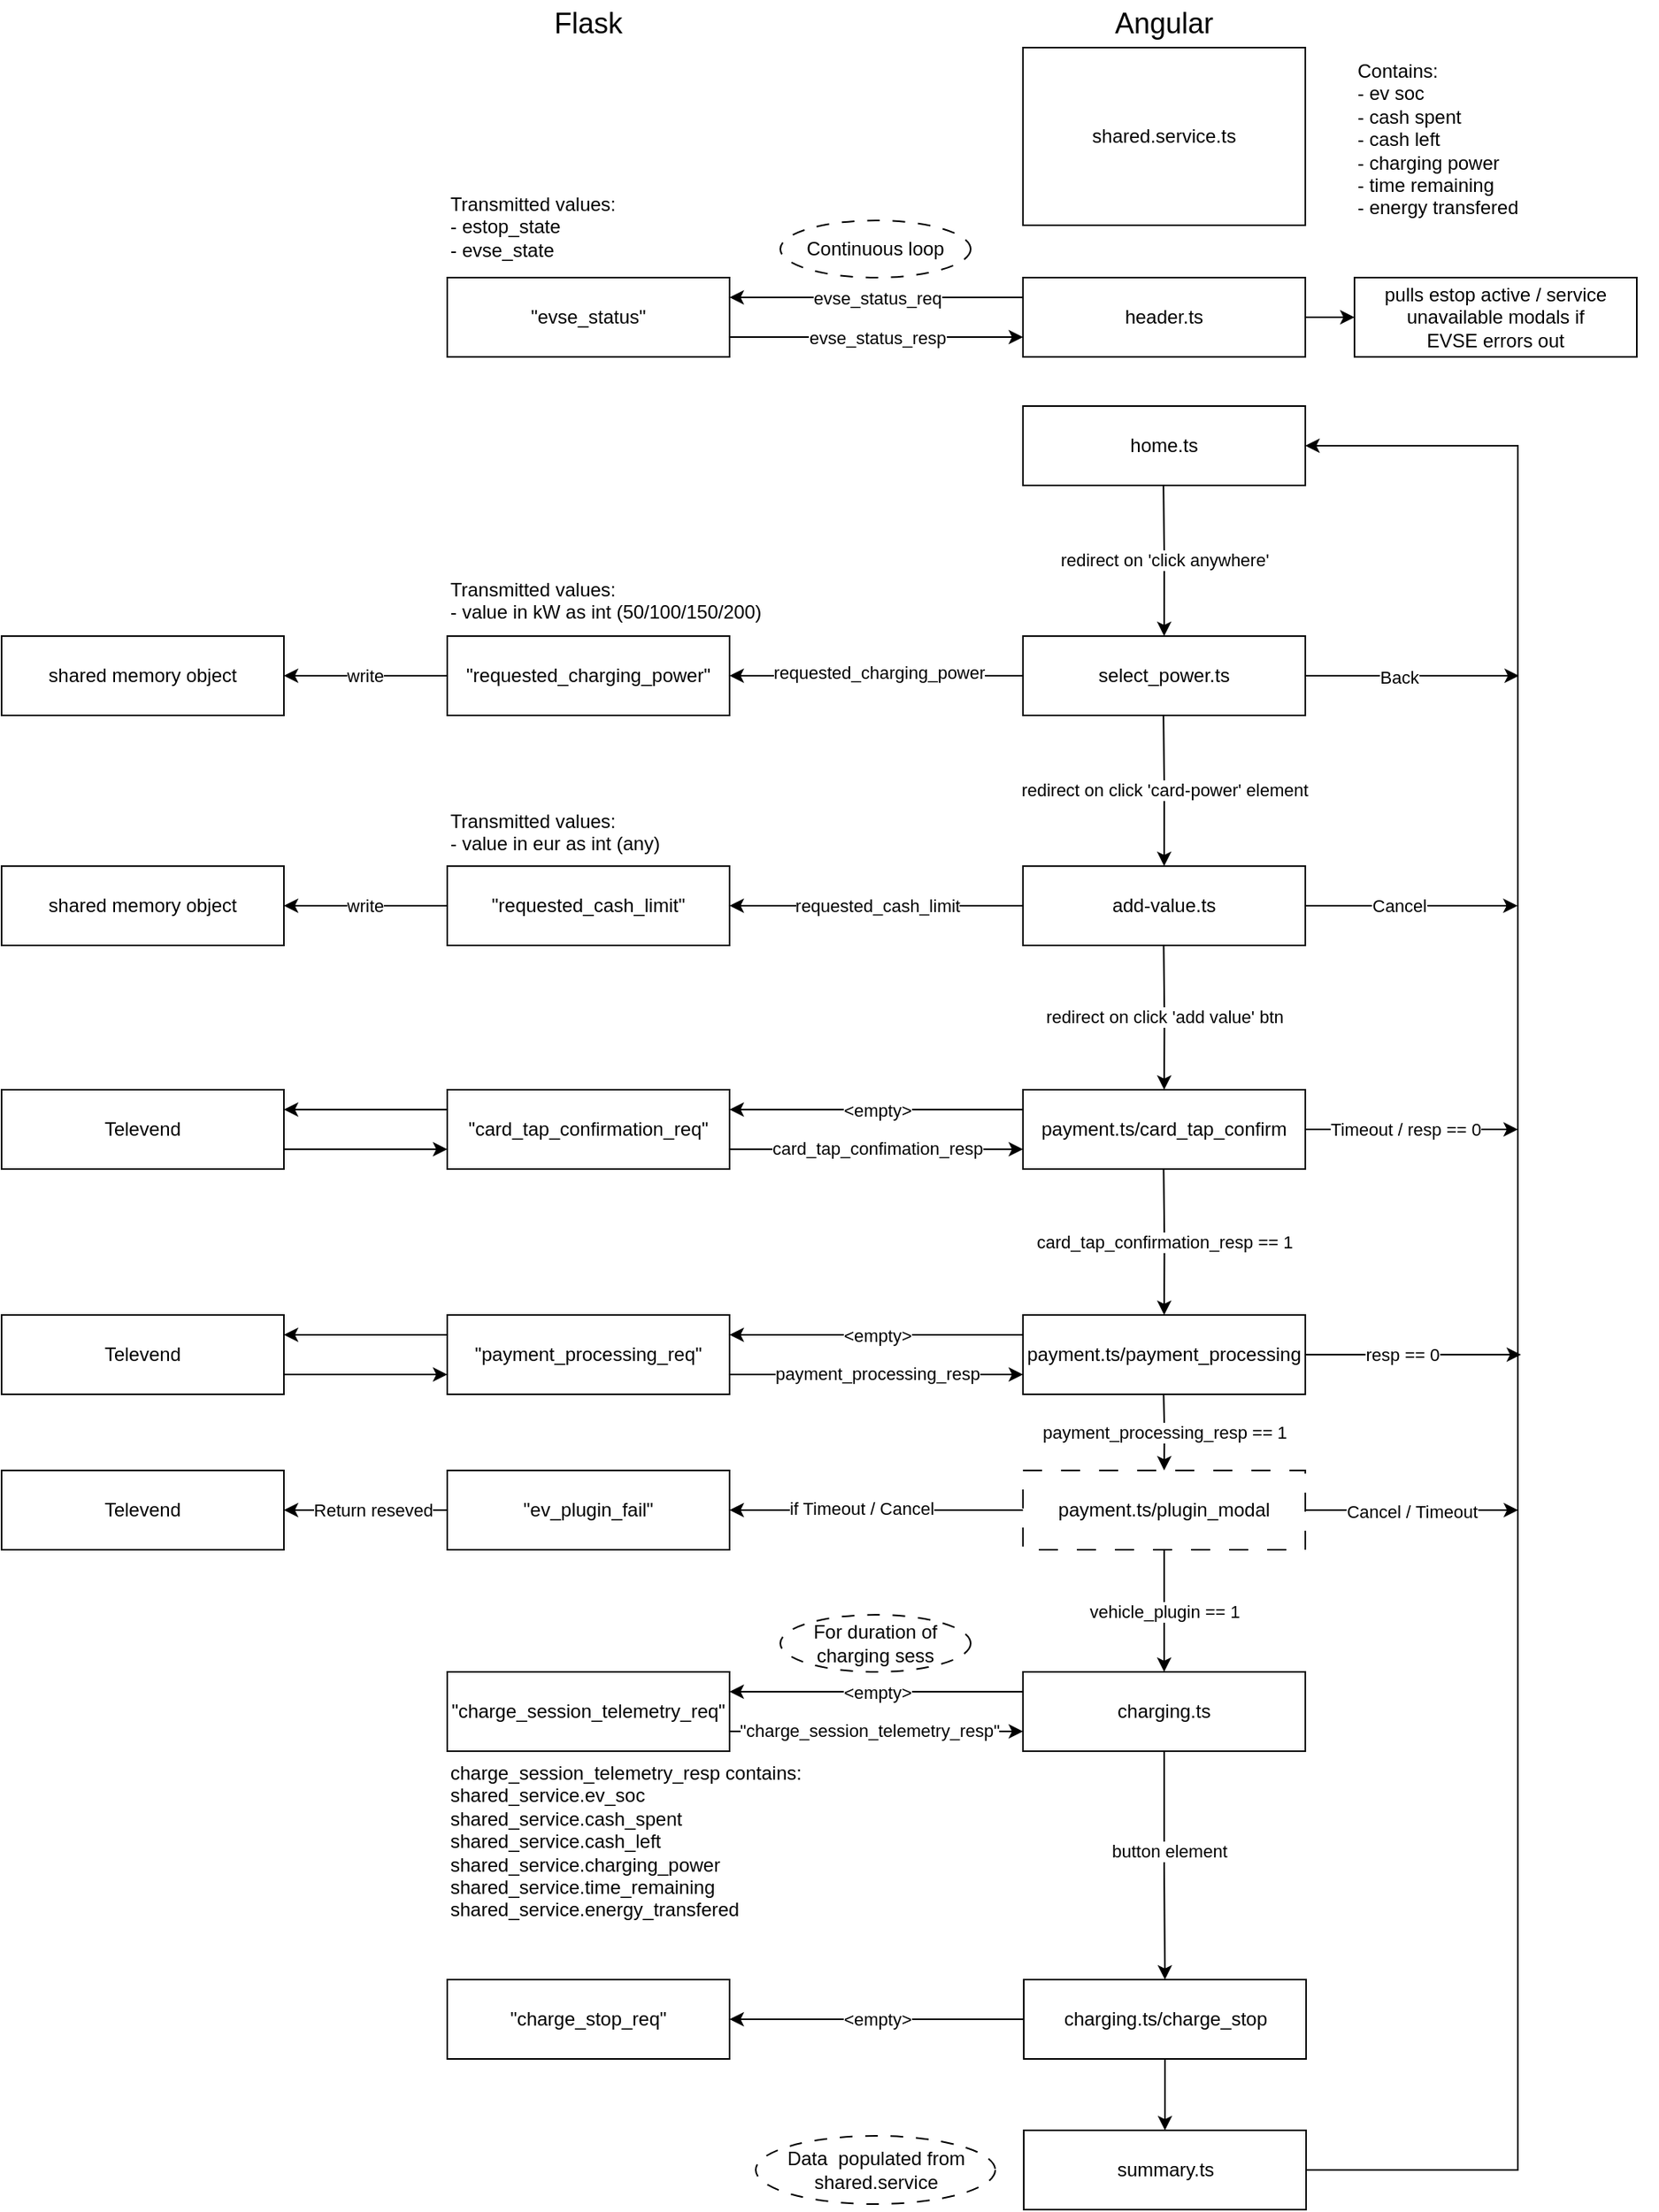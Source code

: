 <mxfile version="21.1.2" type="device">
  <diagram name="Page-1" id="1-c6DclUCDYQO9WgXx6J">
    <mxGraphModel dx="3585" dy="2110" grid="0" gridSize="10" guides="1" tooltips="1" connect="1" arrows="1" fold="1" page="1" pageScale="1" pageWidth="1169" pageHeight="1654" math="0" shadow="0">
      <root>
        <mxCell id="0" />
        <mxCell id="1" parent="0" />
        <mxCell id="5DxcXM10qaRKIpu-fiGk-6" value="evse_status_req" style="edgeStyle=orthogonalEdgeStyle;rounded=0;orthogonalLoop=1;jettySize=auto;html=1;entryX=1;entryY=0.25;entryDx=0;entryDy=0;exitX=0;exitY=0.25;exitDx=0;exitDy=0;" parent="1" source="5DxcXM10qaRKIpu-fiGk-2" target="5DxcXM10qaRKIpu-fiGk-3" edge="1">
          <mxGeometry relative="1" as="geometry" />
        </mxCell>
        <mxCell id="Fv67LZkdL0RgWyn6TJHd-42" value="" style="edgeStyle=orthogonalEdgeStyle;rounded=0;orthogonalLoop=1;jettySize=auto;html=1;entryX=0;entryY=0.5;entryDx=0;entryDy=0;" parent="1" source="5DxcXM10qaRKIpu-fiGk-2" target="Fv67LZkdL0RgWyn6TJHd-43" edge="1">
          <mxGeometry relative="1" as="geometry">
            <mxPoint x="986.0" y="331" as="targetPoint" />
          </mxGeometry>
        </mxCell>
        <mxCell id="5DxcXM10qaRKIpu-fiGk-2" value="header.ts" style="rounded=0;whiteSpace=wrap;html=1;" parent="1" vertex="1">
          <mxGeometry x="699" y="306" width="178" height="50" as="geometry" />
        </mxCell>
        <mxCell id="5DxcXM10qaRKIpu-fiGk-7" value="evse_status_resp" style="edgeStyle=orthogonalEdgeStyle;rounded=0;orthogonalLoop=1;jettySize=auto;html=1;entryX=0;entryY=0.75;entryDx=0;entryDy=0;exitX=1;exitY=0.75;exitDx=0;exitDy=0;" parent="1" source="5DxcXM10qaRKIpu-fiGk-3" target="5DxcXM10qaRKIpu-fiGk-2" edge="1">
          <mxGeometry relative="1" as="geometry" />
        </mxCell>
        <mxCell id="5DxcXM10qaRKIpu-fiGk-3" value="&quot;evse_status&quot;" style="rounded=0;whiteSpace=wrap;html=1;" parent="1" vertex="1">
          <mxGeometry x="336" y="306" width="178" height="50" as="geometry" />
        </mxCell>
        <mxCell id="5DxcXM10qaRKIpu-fiGk-9" value="Flask" style="text;html=1;strokeColor=none;fillColor=none;align=center;verticalAlign=middle;whiteSpace=wrap;rounded=0;fontSize=18;" parent="1" vertex="1">
          <mxGeometry x="394.5" y="131" width="60" height="30" as="geometry" />
        </mxCell>
        <mxCell id="5DxcXM10qaRKIpu-fiGk-10" value="Angular" style="text;html=1;strokeColor=none;fillColor=none;align=center;verticalAlign=middle;whiteSpace=wrap;rounded=0;fontSize=18;" parent="1" vertex="1">
          <mxGeometry x="757.5" y="131" width="60" height="30" as="geometry" />
        </mxCell>
        <mxCell id="5DxcXM10qaRKIpu-fiGk-11" value="Transmitted values:&lt;br&gt;- estop_state&lt;br&gt;- evse_state" style="text;html=1;strokeColor=none;fillColor=none;align=left;verticalAlign=top;whiteSpace=wrap;rounded=0;" parent="1" vertex="1">
          <mxGeometry x="336" y="246" width="178" height="59" as="geometry" />
        </mxCell>
        <mxCell id="5DxcXM10qaRKIpu-fiGk-17" value="" style="edgeStyle=orthogonalEdgeStyle;rounded=0;orthogonalLoop=1;jettySize=auto;html=1;entryX=1;entryY=0.5;entryDx=0;entryDy=0;" parent="1" source="5DxcXM10qaRKIpu-fiGk-13" target="5DxcXM10qaRKIpu-fiGk-15" edge="1">
          <mxGeometry x="-0.286" relative="1" as="geometry">
            <mxPoint as="offset" />
          </mxGeometry>
        </mxCell>
        <mxCell id="Fv67LZkdL0RgWyn6TJHd-12" value="requested_charging_power" style="edgeLabel;html=1;align=center;verticalAlign=middle;resizable=0;points=[];" parent="5DxcXM10qaRKIpu-fiGk-17" vertex="1" connectable="0">
          <mxGeometry x="-0.139" y="-2" relative="1" as="geometry">
            <mxPoint x="-12" as="offset" />
          </mxGeometry>
        </mxCell>
        <mxCell id="Fv67LZkdL0RgWyn6TJHd-21" style="edgeStyle=orthogonalEdgeStyle;rounded=0;orthogonalLoop=1;jettySize=auto;html=1;" parent="1" source="5DxcXM10qaRKIpu-fiGk-13" edge="1">
          <mxGeometry relative="1" as="geometry">
            <mxPoint x="1011.667" y="557" as="targetPoint" />
          </mxGeometry>
        </mxCell>
        <mxCell id="Fv67LZkdL0RgWyn6TJHd-23" value="Back" style="edgeLabel;html=1;align=center;verticalAlign=middle;resizable=0;points=[];" parent="Fv67LZkdL0RgWyn6TJHd-21" vertex="1" connectable="0">
          <mxGeometry x="0.196" y="-1" relative="1" as="geometry">
            <mxPoint x="-22" y="-1" as="offset" />
          </mxGeometry>
        </mxCell>
        <mxCell id="5DxcXM10qaRKIpu-fiGk-13" value="select_power.ts" style="rounded=0;whiteSpace=wrap;html=1;" parent="1" vertex="1">
          <mxGeometry x="699" y="532" width="178" height="50" as="geometry" />
        </mxCell>
        <mxCell id="5DxcXM10qaRKIpu-fiGk-19" style="edgeStyle=orthogonalEdgeStyle;rounded=0;orthogonalLoop=1;jettySize=auto;html=1;" parent="1" source="5DxcXM10qaRKIpu-fiGk-15" target="5DxcXM10qaRKIpu-fiGk-18" edge="1">
          <mxGeometry relative="1" as="geometry" />
        </mxCell>
        <mxCell id="5DxcXM10qaRKIpu-fiGk-20" value="write" style="edgeLabel;html=1;align=center;verticalAlign=middle;resizable=0;points=[];" parent="5DxcXM10qaRKIpu-fiGk-19" vertex="1" connectable="0">
          <mxGeometry x="-0.165" y="1" relative="1" as="geometry">
            <mxPoint x="-9" y="-1" as="offset" />
          </mxGeometry>
        </mxCell>
        <mxCell id="5DxcXM10qaRKIpu-fiGk-15" value="&quot;requested_charging_power&quot;" style="rounded=0;whiteSpace=wrap;html=1;" parent="1" vertex="1">
          <mxGeometry x="336" y="532" width="178" height="50" as="geometry" />
        </mxCell>
        <mxCell id="5DxcXM10qaRKIpu-fiGk-16" value="Transmitted values:&lt;br&gt;- value in kW as int (50/100/150/200)" style="text;html=1;strokeColor=none;fillColor=none;align=left;verticalAlign=top;whiteSpace=wrap;rounded=0;" parent="1" vertex="1">
          <mxGeometry x="336" y="489" width="215" height="43" as="geometry" />
        </mxCell>
        <mxCell id="5DxcXM10qaRKIpu-fiGk-18" value="shared memory object" style="rounded=0;whiteSpace=wrap;html=1;" parent="1" vertex="1">
          <mxGeometry x="55" y="532" width="178" height="50" as="geometry" />
        </mxCell>
        <mxCell id="5DxcXM10qaRKIpu-fiGk-22" value="home.ts" style="rounded=0;whiteSpace=wrap;html=1;" parent="1" vertex="1">
          <mxGeometry x="699" y="387" width="178" height="50" as="geometry" />
        </mxCell>
        <mxCell id="5DxcXM10qaRKIpu-fiGk-39" style="edgeStyle=orthogonalEdgeStyle;rounded=0;orthogonalLoop=1;jettySize=auto;html=1;entryX=1;entryY=0.5;entryDx=0;entryDy=0;" parent="1" source="5DxcXM10qaRKIpu-fiGk-28" target="5DxcXM10qaRKIpu-fiGk-31" edge="1">
          <mxGeometry relative="1" as="geometry" />
        </mxCell>
        <mxCell id="5DxcXM10qaRKIpu-fiGk-40" value="requested_cash_limit" style="edgeLabel;html=1;align=center;verticalAlign=middle;resizable=0;points=[];" parent="5DxcXM10qaRKIpu-fiGk-39" vertex="1" connectable="0">
          <mxGeometry x="0.167" y="3" relative="1" as="geometry">
            <mxPoint x="16" y="-3" as="offset" />
          </mxGeometry>
        </mxCell>
        <mxCell id="Fv67LZkdL0RgWyn6TJHd-20" style="edgeStyle=orthogonalEdgeStyle;rounded=0;orthogonalLoop=1;jettySize=auto;html=1;" parent="1" source="5DxcXM10qaRKIpu-fiGk-28" edge="1">
          <mxGeometry relative="1" as="geometry">
            <mxPoint x="1010.833" y="702" as="targetPoint" />
          </mxGeometry>
        </mxCell>
        <mxCell id="Fv67LZkdL0RgWyn6TJHd-22" value="Cancel" style="edgeLabel;html=1;align=center;verticalAlign=middle;resizable=0;points=[];" parent="Fv67LZkdL0RgWyn6TJHd-20" vertex="1" connectable="0">
          <mxGeometry x="-0.133" y="-1" relative="1" as="geometry">
            <mxPoint x="1" y="-1" as="offset" />
          </mxGeometry>
        </mxCell>
        <mxCell id="5DxcXM10qaRKIpu-fiGk-28" value="add-value.ts" style="rounded=0;whiteSpace=wrap;html=1;" parent="1" vertex="1">
          <mxGeometry x="699" y="677" width="178" height="50" as="geometry" />
        </mxCell>
        <mxCell id="5DxcXM10qaRKIpu-fiGk-29" style="edgeStyle=orthogonalEdgeStyle;rounded=0;orthogonalLoop=1;jettySize=auto;html=1;" parent="1" source="5DxcXM10qaRKIpu-fiGk-31" target="5DxcXM10qaRKIpu-fiGk-33" edge="1">
          <mxGeometry relative="1" as="geometry" />
        </mxCell>
        <mxCell id="5DxcXM10qaRKIpu-fiGk-30" value="write" style="edgeLabel;html=1;align=center;verticalAlign=middle;resizable=0;points=[];" parent="5DxcXM10qaRKIpu-fiGk-29" vertex="1" connectable="0">
          <mxGeometry x="-0.165" y="1" relative="1" as="geometry">
            <mxPoint x="-9" y="-1" as="offset" />
          </mxGeometry>
        </mxCell>
        <mxCell id="5DxcXM10qaRKIpu-fiGk-31" value="&quot;requested_cash_limit&quot;" style="rounded=0;whiteSpace=wrap;html=1;" parent="1" vertex="1">
          <mxGeometry x="336" y="677" width="178" height="50" as="geometry" />
        </mxCell>
        <mxCell id="5DxcXM10qaRKIpu-fiGk-32" value="Transmitted values:&lt;br&gt;- value in eur as int (any)" style="text;html=1;strokeColor=none;fillColor=none;align=left;verticalAlign=top;whiteSpace=wrap;rounded=0;" parent="1" vertex="1">
          <mxGeometry x="336" y="635" width="229" height="37" as="geometry" />
        </mxCell>
        <mxCell id="5DxcXM10qaRKIpu-fiGk-33" value="shared memory object" style="rounded=0;whiteSpace=wrap;html=1;" parent="1" vertex="1">
          <mxGeometry x="55" y="677" width="178" height="50" as="geometry" />
        </mxCell>
        <mxCell id="5DxcXM10qaRKIpu-fiGk-36" value="redirect on click &#39;card-power&#39; element" style="edgeStyle=orthogonalEdgeStyle;rounded=0;orthogonalLoop=1;jettySize=auto;html=1;entryX=0.5;entryY=0;entryDx=0;entryDy=0;" parent="1" target="5DxcXM10qaRKIpu-fiGk-28" edge="1">
          <mxGeometry relative="1" as="geometry">
            <mxPoint x="787.58" y="582" as="sourcePoint" />
            <mxPoint x="787.58" y="661" as="targetPoint" />
          </mxGeometry>
        </mxCell>
        <mxCell id="5DxcXM10qaRKIpu-fiGk-37" value="shared.service.ts" style="rounded=0;whiteSpace=wrap;html=1;" parent="1" vertex="1">
          <mxGeometry x="699" y="161" width="178" height="112" as="geometry" />
        </mxCell>
        <mxCell id="5DxcXM10qaRKIpu-fiGk-38" value="Contains:&lt;br&gt;- ev soc&lt;br&gt;- cash spent&lt;br&gt;- cash left&lt;br&gt;- charging power&lt;br&gt;- time remaining&lt;br&gt;- energy transfered" style="text;html=1;strokeColor=none;fillColor=none;align=left;verticalAlign=top;whiteSpace=wrap;rounded=0;" parent="1" vertex="1">
          <mxGeometry x="908" y="162" width="191" height="111" as="geometry" />
        </mxCell>
        <mxCell id="Fv67LZkdL0RgWyn6TJHd-2" value="" style="edgeStyle=orthogonalEdgeStyle;rounded=0;orthogonalLoop=1;jettySize=auto;html=1;entryX=1;entryY=0.25;entryDx=0;entryDy=0;exitX=0;exitY=0.25;exitDx=0;exitDy=0;" parent="1" source="Fv67LZkdL0RgWyn6TJHd-3" target="Fv67LZkdL0RgWyn6TJHd-6" edge="1">
          <mxGeometry x="-0.308" y="-2" relative="1" as="geometry">
            <mxPoint x="635" y="823" as="sourcePoint" />
            <mxPoint as="offset" />
          </mxGeometry>
        </mxCell>
        <mxCell id="Fv67LZkdL0RgWyn6TJHd-13" value="&amp;lt;empty&amp;gt;" style="edgeLabel;html=1;align=center;verticalAlign=middle;resizable=0;points=[];" parent="Fv67LZkdL0RgWyn6TJHd-2" vertex="1" connectable="0">
          <mxGeometry x="-0.146" y="-1" relative="1" as="geometry">
            <mxPoint x="-13" y="1" as="offset" />
          </mxGeometry>
        </mxCell>
        <mxCell id="Fv67LZkdL0RgWyn6TJHd-38" style="edgeStyle=orthogonalEdgeStyle;rounded=0;orthogonalLoop=1;jettySize=auto;html=1;" parent="1" source="Fv67LZkdL0RgWyn6TJHd-3" edge="1">
          <mxGeometry relative="1" as="geometry">
            <mxPoint x="1011" y="843" as="targetPoint" />
          </mxGeometry>
        </mxCell>
        <mxCell id="Fv67LZkdL0RgWyn6TJHd-39" value="Timeout / resp == 0" style="edgeLabel;html=1;align=center;verticalAlign=middle;resizable=0;points=[];" parent="Fv67LZkdL0RgWyn6TJHd-38" vertex="1" connectable="0">
          <mxGeometry x="-0.132" y="-2" relative="1" as="geometry">
            <mxPoint x="4" y="-2" as="offset" />
          </mxGeometry>
        </mxCell>
        <mxCell id="Fv67LZkdL0RgWyn6TJHd-3" value="payment.ts/card_tap_confirm" style="rounded=0;whiteSpace=wrap;html=1;" parent="1" vertex="1">
          <mxGeometry x="699" y="818" width="178" height="50" as="geometry" />
        </mxCell>
        <mxCell id="Fv67LZkdL0RgWyn6TJHd-4" style="edgeStyle=orthogonalEdgeStyle;rounded=0;orthogonalLoop=1;jettySize=auto;html=1;exitX=0;exitY=0.25;exitDx=0;exitDy=0;entryX=1;entryY=0.25;entryDx=0;entryDy=0;" parent="1" source="Fv67LZkdL0RgWyn6TJHd-6" target="Fv67LZkdL0RgWyn6TJHd-8" edge="1">
          <mxGeometry relative="1" as="geometry" />
        </mxCell>
        <mxCell id="Fv67LZkdL0RgWyn6TJHd-17" style="edgeStyle=orthogonalEdgeStyle;rounded=0;orthogonalLoop=1;jettySize=auto;html=1;entryX=0;entryY=0.75;entryDx=0;entryDy=0;exitX=1;exitY=0.75;exitDx=0;exitDy=0;" parent="1" source="Fv67LZkdL0RgWyn6TJHd-6" target="Fv67LZkdL0RgWyn6TJHd-3" edge="1">
          <mxGeometry relative="1" as="geometry" />
        </mxCell>
        <mxCell id="Fv67LZkdL0RgWyn6TJHd-18" value="card_tap_confimation_resp" style="edgeLabel;html=1;align=center;verticalAlign=middle;resizable=0;points=[];" parent="Fv67LZkdL0RgWyn6TJHd-17" vertex="1" connectable="0">
          <mxGeometry x="-0.086" y="1" relative="1" as="geometry">
            <mxPoint x="8" as="offset" />
          </mxGeometry>
        </mxCell>
        <mxCell id="Fv67LZkdL0RgWyn6TJHd-6" value="&quot;card_tap_confirmation_req&quot;" style="rounded=0;whiteSpace=wrap;html=1;" parent="1" vertex="1">
          <mxGeometry x="336" y="818" width="178" height="50" as="geometry" />
        </mxCell>
        <mxCell id="Fv67LZkdL0RgWyn6TJHd-16" style="edgeStyle=orthogonalEdgeStyle;rounded=0;orthogonalLoop=1;jettySize=auto;html=1;entryX=0;entryY=0.75;entryDx=0;entryDy=0;exitX=1;exitY=0.75;exitDx=0;exitDy=0;" parent="1" source="Fv67LZkdL0RgWyn6TJHd-8" target="Fv67LZkdL0RgWyn6TJHd-6" edge="1">
          <mxGeometry relative="1" as="geometry" />
        </mxCell>
        <mxCell id="Fv67LZkdL0RgWyn6TJHd-8" value="Televend" style="rounded=0;whiteSpace=wrap;html=1;" parent="1" vertex="1">
          <mxGeometry x="55" y="818" width="178" height="50" as="geometry" />
        </mxCell>
        <mxCell id="Fv67LZkdL0RgWyn6TJHd-9" value="card_tap_confirmation_resp == 1" style="edgeStyle=orthogonalEdgeStyle;rounded=0;orthogonalLoop=1;jettySize=auto;html=1;entryX=0.5;entryY=0;entryDx=0;entryDy=0;" parent="1" target="Fv67LZkdL0RgWyn6TJHd-26" edge="1">
          <mxGeometry relative="1" as="geometry">
            <mxPoint x="787.67" y="868" as="sourcePoint" />
            <mxPoint x="787.67" y="947" as="targetPoint" />
          </mxGeometry>
        </mxCell>
        <mxCell id="Fv67LZkdL0RgWyn6TJHd-10" value="redirect on click &#39;add value&#39; btn" style="edgeStyle=orthogonalEdgeStyle;rounded=0;orthogonalLoop=1;jettySize=auto;html=1;entryX=0.5;entryY=0;entryDx=0;entryDy=0;" parent="1" target="Fv67LZkdL0RgWyn6TJHd-3" edge="1">
          <mxGeometry relative="1" as="geometry">
            <mxPoint x="787.7" y="727" as="sourcePoint" />
            <mxPoint x="787.7" y="806" as="targetPoint" />
          </mxGeometry>
        </mxCell>
        <mxCell id="Fv67LZkdL0RgWyn6TJHd-11" value="redirect on &#39;click anywhere&#39;" style="edgeStyle=orthogonalEdgeStyle;rounded=0;orthogonalLoop=1;jettySize=auto;html=1;entryX=0.5;entryY=0;entryDx=0;entryDy=0;" parent="1" target="5DxcXM10qaRKIpu-fiGk-13" edge="1">
          <mxGeometry relative="1" as="geometry">
            <mxPoint x="787.58" y="437" as="sourcePoint" />
            <mxPoint x="787.58" y="516" as="targetPoint" />
          </mxGeometry>
        </mxCell>
        <mxCell id="Fv67LZkdL0RgWyn6TJHd-24" value="" style="edgeStyle=orthogonalEdgeStyle;rounded=0;orthogonalLoop=1;jettySize=auto;html=1;entryX=1;entryY=0.25;entryDx=0;entryDy=0;exitX=0;exitY=0.25;exitDx=0;exitDy=0;" parent="1" source="Fv67LZkdL0RgWyn6TJHd-26" target="Fv67LZkdL0RgWyn6TJHd-30" edge="1">
          <mxGeometry x="-0.308" y="-2" relative="1" as="geometry">
            <mxPoint x="635" y="965" as="sourcePoint" />
            <mxPoint as="offset" />
          </mxGeometry>
        </mxCell>
        <mxCell id="Fv67LZkdL0RgWyn6TJHd-25" value="&amp;lt;empty&amp;gt;" style="edgeLabel;html=1;align=center;verticalAlign=middle;resizable=0;points=[];" parent="Fv67LZkdL0RgWyn6TJHd-24" vertex="1" connectable="0">
          <mxGeometry x="-0.146" y="-1" relative="1" as="geometry">
            <mxPoint x="-13" y="1" as="offset" />
          </mxGeometry>
        </mxCell>
        <mxCell id="Fv67LZkdL0RgWyn6TJHd-35" style="edgeStyle=orthogonalEdgeStyle;rounded=0;orthogonalLoop=1;jettySize=auto;html=1;" parent="1" source="Fv67LZkdL0RgWyn6TJHd-26" edge="1">
          <mxGeometry relative="1" as="geometry">
            <mxPoint x="1013" y="985" as="targetPoint" />
            <Array as="points">
              <mxPoint x="992" y="985" />
              <mxPoint x="992" y="985" />
            </Array>
          </mxGeometry>
        </mxCell>
        <mxCell id="Fv67LZkdL0RgWyn6TJHd-37" value="resp == 0" style="edgeLabel;html=1;align=center;verticalAlign=middle;resizable=0;points=[];" parent="Fv67LZkdL0RgWyn6TJHd-35" vertex="1" connectable="0">
          <mxGeometry x="-0.799" y="-3" relative="1" as="geometry">
            <mxPoint x="47" y="-3" as="offset" />
          </mxGeometry>
        </mxCell>
        <mxCell id="Fv67LZkdL0RgWyn6TJHd-26" value="payment.ts/payment_processing" style="rounded=0;whiteSpace=wrap;html=1;" parent="1" vertex="1">
          <mxGeometry x="699" y="960" width="178" height="50" as="geometry" />
        </mxCell>
        <mxCell id="Fv67LZkdL0RgWyn6TJHd-27" style="edgeStyle=orthogonalEdgeStyle;rounded=0;orthogonalLoop=1;jettySize=auto;html=1;exitX=0;exitY=0.25;exitDx=0;exitDy=0;entryX=1;entryY=0.25;entryDx=0;entryDy=0;" parent="1" source="Fv67LZkdL0RgWyn6TJHd-30" target="Fv67LZkdL0RgWyn6TJHd-32" edge="1">
          <mxGeometry relative="1" as="geometry" />
        </mxCell>
        <mxCell id="Fv67LZkdL0RgWyn6TJHd-28" style="edgeStyle=orthogonalEdgeStyle;rounded=0;orthogonalLoop=1;jettySize=auto;html=1;entryX=0;entryY=0.75;entryDx=0;entryDy=0;exitX=1;exitY=0.75;exitDx=0;exitDy=0;" parent="1" source="Fv67LZkdL0RgWyn6TJHd-30" target="Fv67LZkdL0RgWyn6TJHd-26" edge="1">
          <mxGeometry relative="1" as="geometry" />
        </mxCell>
        <mxCell id="Fv67LZkdL0RgWyn6TJHd-29" value="payment_processing_resp" style="edgeLabel;html=1;align=center;verticalAlign=middle;resizable=0;points=[];" parent="Fv67LZkdL0RgWyn6TJHd-28" vertex="1" connectable="0">
          <mxGeometry x="-0.086" y="1" relative="1" as="geometry">
            <mxPoint x="8" as="offset" />
          </mxGeometry>
        </mxCell>
        <mxCell id="Fv67LZkdL0RgWyn6TJHd-30" value="&quot;payment_processing_req&quot;" style="rounded=0;whiteSpace=wrap;html=1;" parent="1" vertex="1">
          <mxGeometry x="336" y="960" width="178" height="50" as="geometry" />
        </mxCell>
        <mxCell id="Fv67LZkdL0RgWyn6TJHd-31" style="edgeStyle=orthogonalEdgeStyle;rounded=0;orthogonalLoop=1;jettySize=auto;html=1;entryX=0;entryY=0.75;entryDx=0;entryDy=0;exitX=1;exitY=0.75;exitDx=0;exitDy=0;" parent="1" source="Fv67LZkdL0RgWyn6TJHd-32" target="Fv67LZkdL0RgWyn6TJHd-30" edge="1">
          <mxGeometry relative="1" as="geometry" />
        </mxCell>
        <mxCell id="Fv67LZkdL0RgWyn6TJHd-32" value="Televend" style="rounded=0;whiteSpace=wrap;html=1;" parent="1" vertex="1">
          <mxGeometry x="55" y="960" width="178" height="50" as="geometry" />
        </mxCell>
        <mxCell id="Fv67LZkdL0RgWyn6TJHd-33" value="payment_processing_resp == 1" style="edgeStyle=orthogonalEdgeStyle;rounded=0;orthogonalLoop=1;jettySize=auto;html=1;entryX=0.5;entryY=0;entryDx=0;entryDy=0;" parent="1" target="Fv67LZkdL0RgWyn6TJHd-34" edge="1">
          <mxGeometry relative="1" as="geometry">
            <mxPoint x="787.67" y="1010" as="sourcePoint" />
            <mxPoint x="787.67" y="1089" as="targetPoint" />
          </mxGeometry>
        </mxCell>
        <mxCell id="Fv67LZkdL0RgWyn6TJHd-47" style="edgeStyle=orthogonalEdgeStyle;rounded=0;orthogonalLoop=1;jettySize=auto;html=1;entryX=1;entryY=0.5;entryDx=0;entryDy=0;" parent="1" source="Fv67LZkdL0RgWyn6TJHd-34" target="Fv67LZkdL0RgWyn6TJHd-46" edge="1">
          <mxGeometry relative="1" as="geometry" />
        </mxCell>
        <mxCell id="Fv67LZkdL0RgWyn6TJHd-48" value="if Timeout / Cancel" style="edgeLabel;html=1;align=center;verticalAlign=middle;resizable=0;points=[];" parent="Fv67LZkdL0RgWyn6TJHd-47" vertex="1" connectable="0">
          <mxGeometry x="0.108" y="-1" relative="1" as="geometry">
            <mxPoint as="offset" />
          </mxGeometry>
        </mxCell>
        <mxCell id="Fv67LZkdL0RgWyn6TJHd-58" value="vehicle_plugin == 1" style="edgeStyle=orthogonalEdgeStyle;rounded=0;orthogonalLoop=1;jettySize=auto;html=1;entryX=0.5;entryY=0;entryDx=0;entryDy=0;" parent="1" source="Fv67LZkdL0RgWyn6TJHd-34" target="Fv67LZkdL0RgWyn6TJHd-54" edge="1">
          <mxGeometry relative="1" as="geometry" />
        </mxCell>
        <mxCell id="Fv67LZkdL0RgWyn6TJHd-71" value="Cancel / Timeout" style="edgeStyle=orthogonalEdgeStyle;rounded=0;orthogonalLoop=1;jettySize=auto;html=1;" parent="1" source="Fv67LZkdL0RgWyn6TJHd-34" edge="1">
          <mxGeometry relative="1" as="geometry">
            <mxPoint x="1011.143" y="1083" as="targetPoint" />
          </mxGeometry>
        </mxCell>
        <mxCell id="Fv67LZkdL0RgWyn6TJHd-34" value="payment.ts/plugin_modal" style="rounded=0;whiteSpace=wrap;html=1;dashed=1;dashPattern=12 12;" parent="1" vertex="1">
          <mxGeometry x="699" y="1058" width="178" height="50" as="geometry" />
        </mxCell>
        <mxCell id="Fv67LZkdL0RgWyn6TJHd-40" value="Continuous loop" style="ellipse;whiteSpace=wrap;html=1;dashed=1;dashPattern=8 8;" parent="1" vertex="1">
          <mxGeometry x="546" y="270" width="120" height="36" as="geometry" />
        </mxCell>
        <mxCell id="Fv67LZkdL0RgWyn6TJHd-43" value="pulls estop active / service unavailable modals if&lt;br&gt;EVSE errors out" style="rounded=0;whiteSpace=wrap;html=1;" parent="1" vertex="1">
          <mxGeometry x="908" y="306" width="178" height="50" as="geometry" />
        </mxCell>
        <mxCell id="Fv67LZkdL0RgWyn6TJHd-50" style="edgeStyle=orthogonalEdgeStyle;rounded=0;orthogonalLoop=1;jettySize=auto;html=1;entryX=1;entryY=0.5;entryDx=0;entryDy=0;" parent="1" source="Fv67LZkdL0RgWyn6TJHd-46" target="Fv67LZkdL0RgWyn6TJHd-49" edge="1">
          <mxGeometry relative="1" as="geometry" />
        </mxCell>
        <mxCell id="Fv67LZkdL0RgWyn6TJHd-51" value="Return reseved" style="edgeLabel;html=1;align=center;verticalAlign=middle;resizable=0;points=[];" parent="Fv67LZkdL0RgWyn6TJHd-50" vertex="1" connectable="0">
          <mxGeometry x="-0.22" y="3" relative="1" as="geometry">
            <mxPoint x="-7" y="-3" as="offset" />
          </mxGeometry>
        </mxCell>
        <mxCell id="Fv67LZkdL0RgWyn6TJHd-46" value="&quot;ev_plugin_fail&quot;" style="rounded=0;whiteSpace=wrap;html=1;" parent="1" vertex="1">
          <mxGeometry x="336" y="1058" width="178" height="50" as="geometry" />
        </mxCell>
        <mxCell id="Fv67LZkdL0RgWyn6TJHd-49" value="Televend" style="rounded=0;whiteSpace=wrap;html=1;" parent="1" vertex="1">
          <mxGeometry x="55" y="1058" width="178" height="50" as="geometry" />
        </mxCell>
        <mxCell id="Fv67LZkdL0RgWyn6TJHd-52" value="" style="edgeStyle=orthogonalEdgeStyle;rounded=0;orthogonalLoop=1;jettySize=auto;html=1;entryX=1;entryY=0.25;entryDx=0;entryDy=0;exitX=0;exitY=0.25;exitDx=0;exitDy=0;" parent="1" source="Fv67LZkdL0RgWyn6TJHd-54" target="Fv67LZkdL0RgWyn6TJHd-57" edge="1">
          <mxGeometry x="-0.308" y="-2" relative="1" as="geometry">
            <mxPoint x="635" y="1190" as="sourcePoint" />
            <mxPoint as="offset" />
          </mxGeometry>
        </mxCell>
        <mxCell id="Fv67LZkdL0RgWyn6TJHd-53" value="&amp;lt;empty&amp;gt;" style="edgeLabel;html=1;align=center;verticalAlign=middle;resizable=0;points=[];" parent="Fv67LZkdL0RgWyn6TJHd-52" vertex="1" connectable="0">
          <mxGeometry x="-0.146" y="-1" relative="1" as="geometry">
            <mxPoint x="-13" y="1" as="offset" />
          </mxGeometry>
        </mxCell>
        <mxCell id="Fv67LZkdL0RgWyn6TJHd-62" style="edgeStyle=orthogonalEdgeStyle;rounded=0;orthogonalLoop=1;jettySize=auto;html=1;entryX=0.5;entryY=0;entryDx=0;entryDy=0;" parent="1" source="Fv67LZkdL0RgWyn6TJHd-54" target="Fv67LZkdL0RgWyn6TJHd-61" edge="1">
          <mxGeometry relative="1" as="geometry" />
        </mxCell>
        <mxCell id="Fv67LZkdL0RgWyn6TJHd-63" value="button element" style="edgeLabel;html=1;align=center;verticalAlign=middle;resizable=0;points=[];" parent="Fv67LZkdL0RgWyn6TJHd-62" vertex="1" connectable="0">
          <mxGeometry x="-0.129" y="3" relative="1" as="geometry">
            <mxPoint as="offset" />
          </mxGeometry>
        </mxCell>
        <mxCell id="Fv67LZkdL0RgWyn6TJHd-54" value="charging.ts" style="rounded=0;whiteSpace=wrap;html=1;" parent="1" vertex="1">
          <mxGeometry x="699" y="1185" width="178" height="50" as="geometry" />
        </mxCell>
        <mxCell id="Fv67LZkdL0RgWyn6TJHd-55" style="edgeStyle=orthogonalEdgeStyle;rounded=0;orthogonalLoop=1;jettySize=auto;html=1;entryX=0;entryY=0.75;entryDx=0;entryDy=0;exitX=1;exitY=0.75;exitDx=0;exitDy=0;" parent="1" source="Fv67LZkdL0RgWyn6TJHd-57" target="Fv67LZkdL0RgWyn6TJHd-54" edge="1">
          <mxGeometry relative="1" as="geometry" />
        </mxCell>
        <mxCell id="Fv67LZkdL0RgWyn6TJHd-56" value="&quot;charge_session_telemetry_resp&quot;" style="edgeLabel;html=1;align=center;verticalAlign=middle;resizable=0;points=[];" parent="Fv67LZkdL0RgWyn6TJHd-55" vertex="1" connectable="0">
          <mxGeometry x="-0.086" y="1" relative="1" as="geometry">
            <mxPoint x="3" as="offset" />
          </mxGeometry>
        </mxCell>
        <mxCell id="Fv67LZkdL0RgWyn6TJHd-57" value="&quot;charge_session_telemetry_req&quot;" style="rounded=0;whiteSpace=wrap;html=1;" parent="1" vertex="1">
          <mxGeometry x="336" y="1185" width="178" height="50" as="geometry" />
        </mxCell>
        <mxCell id="Fv67LZkdL0RgWyn6TJHd-59" value="For duration of&lt;br&gt;charging sess" style="ellipse;whiteSpace=wrap;html=1;dashed=1;dashPattern=8 8;" parent="1" vertex="1">
          <mxGeometry x="546" y="1149" width="120" height="36" as="geometry" />
        </mxCell>
        <mxCell id="Fv67LZkdL0RgWyn6TJHd-60" value="charge_session_telemetry_resp contains:&lt;br&gt;shared_service.ev_soc&lt;br&gt;shared_service.cash_spent&lt;br&gt;shared_service.cash_left&lt;br&gt;shared_service.charging_power&lt;br&gt;shared_service.time_remaining&lt;br&gt;shared_service.energy_transfered" style="text;html=1;strokeColor=none;fillColor=none;align=left;verticalAlign=top;whiteSpace=wrap;rounded=0;" parent="1" vertex="1">
          <mxGeometry x="336" y="1235" width="246" height="111" as="geometry" />
        </mxCell>
        <mxCell id="Fv67LZkdL0RgWyn6TJHd-66" style="edgeStyle=orthogonalEdgeStyle;rounded=0;orthogonalLoop=1;jettySize=auto;html=1;entryX=1;entryY=0.5;entryDx=0;entryDy=0;" parent="1" source="Fv67LZkdL0RgWyn6TJHd-61" target="Fv67LZkdL0RgWyn6TJHd-64" edge="1">
          <mxGeometry relative="1" as="geometry" />
        </mxCell>
        <mxCell id="Fv67LZkdL0RgWyn6TJHd-67" value="&amp;lt;empty&amp;gt;" style="edgeLabel;html=1;align=center;verticalAlign=middle;resizable=0;points=[];" parent="Fv67LZkdL0RgWyn6TJHd-66" vertex="1" connectable="0">
          <mxGeometry x="0.229" relative="1" as="geometry">
            <mxPoint x="21" as="offset" />
          </mxGeometry>
        </mxCell>
        <mxCell id="Fv67LZkdL0RgWyn6TJHd-69" style="edgeStyle=orthogonalEdgeStyle;rounded=0;orthogonalLoop=1;jettySize=auto;html=1;entryX=0.5;entryY=0;entryDx=0;entryDy=0;" parent="1" source="Fv67LZkdL0RgWyn6TJHd-61" target="Fv67LZkdL0RgWyn6TJHd-68" edge="1">
          <mxGeometry relative="1" as="geometry" />
        </mxCell>
        <mxCell id="Fv67LZkdL0RgWyn6TJHd-61" value="charging.ts/charge_stop" style="rounded=0;whiteSpace=wrap;html=1;" parent="1" vertex="1">
          <mxGeometry x="699.5" y="1379" width="178" height="50" as="geometry" />
        </mxCell>
        <mxCell id="Fv67LZkdL0RgWyn6TJHd-64" value="&quot;charge_stop_req&quot;" style="rounded=0;whiteSpace=wrap;html=1;" parent="1" vertex="1">
          <mxGeometry x="336" y="1379" width="178" height="50" as="geometry" />
        </mxCell>
        <mxCell id="Fv67LZkdL0RgWyn6TJHd-70" style="edgeStyle=orthogonalEdgeStyle;rounded=0;orthogonalLoop=1;jettySize=auto;html=1;entryX=1;entryY=0.5;entryDx=0;entryDy=0;" parent="1" source="Fv67LZkdL0RgWyn6TJHd-68" target="5DxcXM10qaRKIpu-fiGk-22" edge="1">
          <mxGeometry relative="1" as="geometry">
            <Array as="points">
              <mxPoint x="1011" y="1499" />
              <mxPoint x="1011" y="412" />
            </Array>
          </mxGeometry>
        </mxCell>
        <mxCell id="Fv67LZkdL0RgWyn6TJHd-68" value="summary.ts" style="rounded=0;whiteSpace=wrap;html=1;" parent="1" vertex="1">
          <mxGeometry x="699.5" y="1474" width="178" height="50" as="geometry" />
        </mxCell>
        <mxCell id="Fv67LZkdL0RgWyn6TJHd-72" value="Data&amp;nbsp; populated from shared.service" style="ellipse;whiteSpace=wrap;html=1;dashed=1;dashPattern=8 8;" parent="1" vertex="1">
          <mxGeometry x="530.5" y="1477.5" width="151" height="43" as="geometry" />
        </mxCell>
      </root>
    </mxGraphModel>
  </diagram>
</mxfile>
